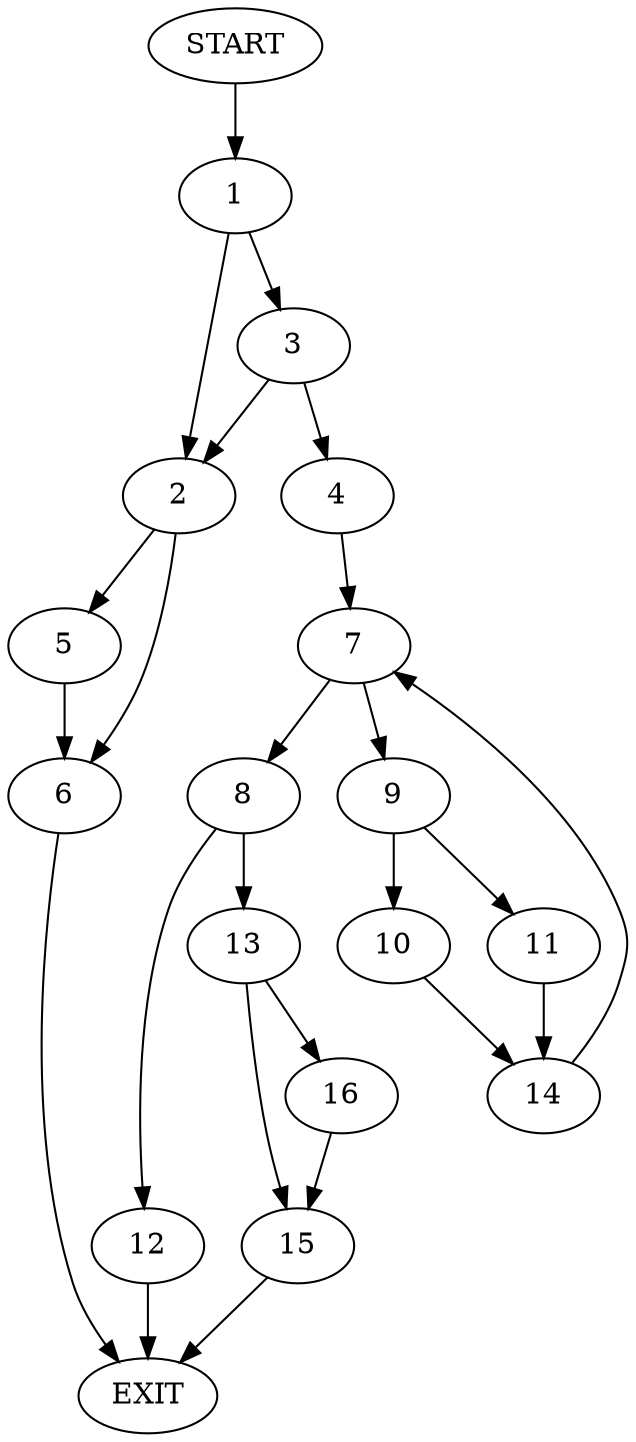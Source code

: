 digraph {
0 [label="START"]
17 [label="EXIT"]
0 -> 1
1 -> 2
1 -> 3
3 -> 2
3 -> 4
2 -> 5
2 -> 6
4 -> 7
7 -> 8
7 -> 9
9 -> 10
9 -> 11
8 -> 12
8 -> 13
10 -> 14
11 -> 14
14 -> 7
13 -> 15
13 -> 16
12 -> 17
16 -> 15
15 -> 17
5 -> 6
6 -> 17
}

